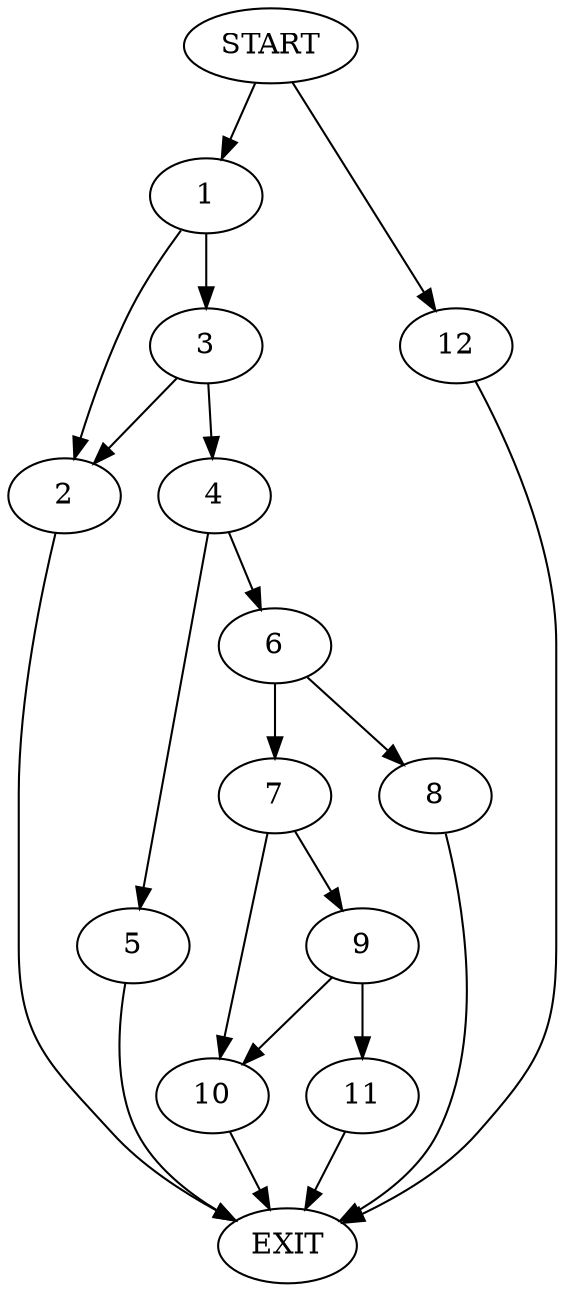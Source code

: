 digraph {
0 [label="START"]
13 [label="EXIT"]
0 -> 1
1 -> 2
1 -> 3
3 -> 4
3 -> 2
2 -> 13
4 -> 5
4 -> 6
5 -> 13
6 -> 7
6 -> 8
7 -> 9
7 -> 10
8 -> 13
9 -> 10
9 -> 11
10 -> 13
11 -> 13
0 -> 12
12 -> 13
}
